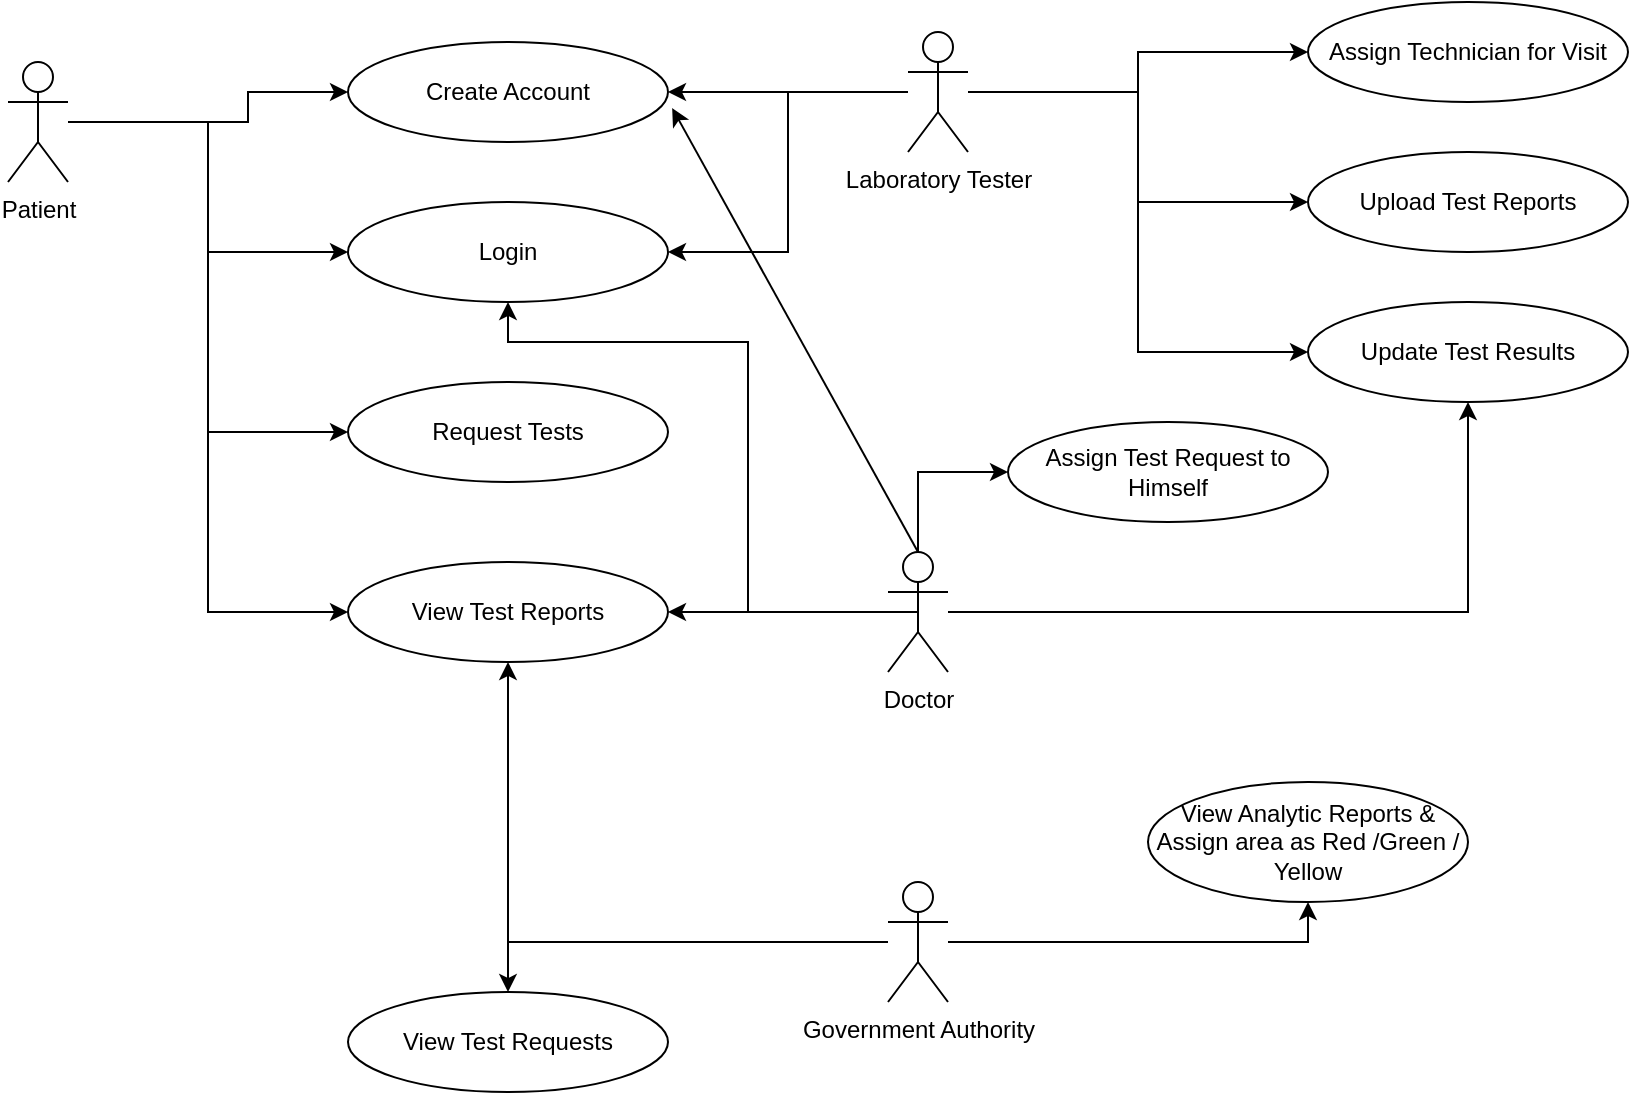 <mxfile version="14.1.9" type="device"><diagram id="IEV4ZJjN91tmofZ-c16Q" name="Page-1"><mxGraphModel dx="1422" dy="762" grid="1" gridSize="10" guides="1" tooltips="1" connect="1" arrows="1" fold="1" page="1" pageScale="1" pageWidth="850" pageHeight="1100" math="0" shadow="0"><root><mxCell id="0"/><mxCell id="1" parent="0"/><mxCell id="JQgVlg9CTQNMXDm2zWDu-20" style="edgeStyle=orthogonalEdgeStyle;rounded=0;orthogonalLoop=1;jettySize=auto;html=1;entryX=0;entryY=0.5;entryDx=0;entryDy=0;" edge="1" parent="1" source="JQgVlg9CTQNMXDm2zWDu-3" target="JQgVlg9CTQNMXDm2zWDu-13"><mxGeometry relative="1" as="geometry"><Array as="points"><mxPoint x="150" y="90"/><mxPoint x="150" y="75"/></Array></mxGeometry></mxCell><mxCell id="JQgVlg9CTQNMXDm2zWDu-22" style="edgeStyle=orthogonalEdgeStyle;rounded=0;orthogonalLoop=1;jettySize=auto;html=1;entryX=0;entryY=0.5;entryDx=0;entryDy=0;" edge="1" parent="1" source="JQgVlg9CTQNMXDm2zWDu-3" target="JQgVlg9CTQNMXDm2zWDu-15"><mxGeometry relative="1" as="geometry"/></mxCell><mxCell id="JQgVlg9CTQNMXDm2zWDu-24" style="edgeStyle=orthogonalEdgeStyle;rounded=0;orthogonalLoop=1;jettySize=auto;html=1;entryX=0;entryY=0.5;entryDx=0;entryDy=0;" edge="1" parent="1" source="JQgVlg9CTQNMXDm2zWDu-3" target="JQgVlg9CTQNMXDm2zWDu-16"><mxGeometry relative="1" as="geometry"/></mxCell><mxCell id="JQgVlg9CTQNMXDm2zWDu-25" style="edgeStyle=orthogonalEdgeStyle;rounded=0;orthogonalLoop=1;jettySize=auto;html=1;entryX=0;entryY=0.5;entryDx=0;entryDy=0;" edge="1" parent="1" source="JQgVlg9CTQNMXDm2zWDu-3" target="JQgVlg9CTQNMXDm2zWDu-18"><mxGeometry relative="1" as="geometry"/></mxCell><mxCell id="JQgVlg9CTQNMXDm2zWDu-3" value="Patient" style="shape=umlActor;verticalLabelPosition=bottom;verticalAlign=top;html=1;outlineConnect=0;" vertex="1" parent="1"><mxGeometry x="30" y="60" width="30" height="60" as="geometry"/></mxCell><mxCell id="JQgVlg9CTQNMXDm2zWDu-28" style="edgeStyle=orthogonalEdgeStyle;rounded=0;orthogonalLoop=1;jettySize=auto;html=1;entryX=1;entryY=0.5;entryDx=0;entryDy=0;" edge="1" parent="1" source="JQgVlg9CTQNMXDm2zWDu-4" target="JQgVlg9CTQNMXDm2zWDu-13"><mxGeometry relative="1" as="geometry"/></mxCell><mxCell id="JQgVlg9CTQNMXDm2zWDu-34" style="edgeStyle=orthogonalEdgeStyle;rounded=0;orthogonalLoop=1;jettySize=auto;html=1;entryX=1;entryY=0.5;entryDx=0;entryDy=0;fontColor=#FF0000;" edge="1" parent="1" source="JQgVlg9CTQNMXDm2zWDu-4" target="JQgVlg9CTQNMXDm2zWDu-15"><mxGeometry relative="1" as="geometry"/></mxCell><mxCell id="JQgVlg9CTQNMXDm2zWDu-35" style="edgeStyle=orthogonalEdgeStyle;rounded=0;orthogonalLoop=1;jettySize=auto;html=1;entryX=0;entryY=0.5;entryDx=0;entryDy=0;fontColor=#FF0000;" edge="1" parent="1" source="JQgVlg9CTQNMXDm2zWDu-4" target="JQgVlg9CTQNMXDm2zWDu-26"><mxGeometry relative="1" as="geometry"/></mxCell><mxCell id="JQgVlg9CTQNMXDm2zWDu-36" style="edgeStyle=orthogonalEdgeStyle;rounded=0;orthogonalLoop=1;jettySize=auto;html=1;entryX=0;entryY=0.5;entryDx=0;entryDy=0;fontColor=#FF0000;" edge="1" parent="1" source="JQgVlg9CTQNMXDm2zWDu-4" target="JQgVlg9CTQNMXDm2zWDu-19"><mxGeometry relative="1" as="geometry"/></mxCell><mxCell id="JQgVlg9CTQNMXDm2zWDu-38" style="edgeStyle=orthogonalEdgeStyle;rounded=0;orthogonalLoop=1;jettySize=auto;html=1;entryX=0;entryY=0.5;entryDx=0;entryDy=0;fontColor=#FF0000;" edge="1" parent="1" source="JQgVlg9CTQNMXDm2zWDu-4" target="JQgVlg9CTQNMXDm2zWDu-37"><mxGeometry relative="1" as="geometry"/></mxCell><mxCell id="JQgVlg9CTQNMXDm2zWDu-4" value="Laboratory Tester" style="shape=umlActor;verticalLabelPosition=bottom;verticalAlign=top;html=1;outlineConnect=0;" vertex="1" parent="1"><mxGeometry x="480" y="45" width="30" height="60" as="geometry"/></mxCell><mxCell id="JQgVlg9CTQNMXDm2zWDu-39" style="edgeStyle=orthogonalEdgeStyle;rounded=0;orthogonalLoop=1;jettySize=auto;html=1;exitX=0.5;exitY=0.5;exitDx=0;exitDy=0;exitPerimeter=0;entryX=1;entryY=0.5;entryDx=0;entryDy=0;fontColor=#FF0000;" edge="1" parent="1" source="JQgVlg9CTQNMXDm2zWDu-5" target="JQgVlg9CTQNMXDm2zWDu-18"><mxGeometry relative="1" as="geometry"/></mxCell><mxCell id="JQgVlg9CTQNMXDm2zWDu-40" style="edgeStyle=orthogonalEdgeStyle;rounded=0;orthogonalLoop=1;jettySize=auto;html=1;entryX=0.5;entryY=1;entryDx=0;entryDy=0;fontColor=#FF0000;" edge="1" parent="1" source="JQgVlg9CTQNMXDm2zWDu-5" target="JQgVlg9CTQNMXDm2zWDu-37"><mxGeometry relative="1" as="geometry"/></mxCell><mxCell id="JQgVlg9CTQNMXDm2zWDu-44" style="edgeStyle=orthogonalEdgeStyle;rounded=0;orthogonalLoop=1;jettySize=auto;html=1;entryX=0.5;entryY=1;entryDx=0;entryDy=0;fontColor=#FF0000;" edge="1" parent="1" source="JQgVlg9CTQNMXDm2zWDu-5" target="JQgVlg9CTQNMXDm2zWDu-15"><mxGeometry relative="1" as="geometry"><Array as="points"><mxPoint x="400" y="335"/><mxPoint x="400" y="200"/><mxPoint x="280" y="200"/></Array></mxGeometry></mxCell><mxCell id="JQgVlg9CTQNMXDm2zWDu-46" style="edgeStyle=orthogonalEdgeStyle;rounded=0;orthogonalLoop=1;jettySize=auto;html=1;entryX=0;entryY=0.5;entryDx=0;entryDy=0;fontColor=#FF0000;" edge="1" parent="1" source="JQgVlg9CTQNMXDm2zWDu-5" target="JQgVlg9CTQNMXDm2zWDu-45"><mxGeometry relative="1" as="geometry"><Array as="points"><mxPoint x="485" y="265"/></Array></mxGeometry></mxCell><mxCell id="JQgVlg9CTQNMXDm2zWDu-5" value="Doctor" style="shape=umlActor;verticalLabelPosition=bottom;verticalAlign=top;html=1;outlineConnect=0;" vertex="1" parent="1"><mxGeometry x="470" y="305" width="30" height="60" as="geometry"/></mxCell><mxCell id="JQgVlg9CTQNMXDm2zWDu-47" style="edgeStyle=orthogonalEdgeStyle;rounded=0;orthogonalLoop=1;jettySize=auto;html=1;entryX=0.5;entryY=1;entryDx=0;entryDy=0;fontColor=#FF0000;" edge="1" parent="1" source="JQgVlg9CTQNMXDm2zWDu-6" target="JQgVlg9CTQNMXDm2zWDu-18"><mxGeometry relative="1" as="geometry"/></mxCell><mxCell id="JQgVlg9CTQNMXDm2zWDu-49" style="edgeStyle=orthogonalEdgeStyle;rounded=0;orthogonalLoop=1;jettySize=auto;html=1;entryX=0.5;entryY=0;entryDx=0;entryDy=0;fontColor=#FF0000;" edge="1" parent="1" source="JQgVlg9CTQNMXDm2zWDu-6" target="JQgVlg9CTQNMXDm2zWDu-48"><mxGeometry relative="1" as="geometry"/></mxCell><mxCell id="JQgVlg9CTQNMXDm2zWDu-51" style="edgeStyle=orthogonalEdgeStyle;rounded=0;orthogonalLoop=1;jettySize=auto;html=1;entryX=0.5;entryY=1;entryDx=0;entryDy=0;fontColor=#FF0000;" edge="1" parent="1" source="JQgVlg9CTQNMXDm2zWDu-6" target="JQgVlg9CTQNMXDm2zWDu-50"><mxGeometry relative="1" as="geometry"/></mxCell><mxCell id="JQgVlg9CTQNMXDm2zWDu-6" value="Government Authority" style="shape=umlActor;verticalLabelPosition=bottom;verticalAlign=top;html=1;outlineConnect=0;" vertex="1" parent="1"><mxGeometry x="470" y="470" width="30" height="60" as="geometry"/></mxCell><mxCell id="JQgVlg9CTQNMXDm2zWDu-13" value="Create Account" style="ellipse;whiteSpace=wrap;html=1;" vertex="1" parent="1"><mxGeometry x="200" y="50" width="160" height="50" as="geometry"/></mxCell><mxCell id="JQgVlg9CTQNMXDm2zWDu-15" value="Login" style="ellipse;whiteSpace=wrap;html=1;" vertex="1" parent="1"><mxGeometry x="200" y="130" width="160" height="50" as="geometry"/></mxCell><mxCell id="JQgVlg9CTQNMXDm2zWDu-16" value="Request Tests" style="ellipse;whiteSpace=wrap;html=1;" vertex="1" parent="1"><mxGeometry x="200" y="220" width="160" height="50" as="geometry"/></mxCell><mxCell id="JQgVlg9CTQNMXDm2zWDu-18" value="View Test Reports" style="ellipse;whiteSpace=wrap;html=1;" vertex="1" parent="1"><mxGeometry x="200" y="310" width="160" height="50" as="geometry"/></mxCell><mxCell id="JQgVlg9CTQNMXDm2zWDu-19" value="Upload Test Reports" style="ellipse;whiteSpace=wrap;html=1;" vertex="1" parent="1"><mxGeometry x="680" y="105" width="160" height="50" as="geometry"/></mxCell><mxCell id="JQgVlg9CTQNMXDm2zWDu-26" value="Assign Technician for Visit" style="ellipse;whiteSpace=wrap;html=1;" vertex="1" parent="1"><mxGeometry x="680" y="30" width="160" height="50" as="geometry"/></mxCell><mxCell id="JQgVlg9CTQNMXDm2zWDu-27" style="edgeStyle=orthogonalEdgeStyle;rounded=0;orthogonalLoop=1;jettySize=auto;html=1;exitX=0.5;exitY=1;exitDx=0;exitDy=0;" edge="1" parent="1" source="JQgVlg9CTQNMXDm2zWDu-26" target="JQgVlg9CTQNMXDm2zWDu-26"><mxGeometry relative="1" as="geometry"/></mxCell><mxCell id="JQgVlg9CTQNMXDm2zWDu-37" value="Update Test Results" style="ellipse;whiteSpace=wrap;html=1;" vertex="1" parent="1"><mxGeometry x="680" y="180" width="160" height="50" as="geometry"/></mxCell><mxCell id="JQgVlg9CTQNMXDm2zWDu-43" value="" style="endArrow=classic;html=1;fontColor=#FF0000;entryX=1.013;entryY=0.66;entryDx=0;entryDy=0;entryPerimeter=0;exitX=0.5;exitY=0;exitDx=0;exitDy=0;exitPerimeter=0;" edge="1" parent="1" source="JQgVlg9CTQNMXDm2zWDu-5" target="JQgVlg9CTQNMXDm2zWDu-13"><mxGeometry width="50" height="50" relative="1" as="geometry"><mxPoint x="560" y="410" as="sourcePoint"/><mxPoint x="610" y="360" as="targetPoint"/></mxGeometry></mxCell><mxCell id="JQgVlg9CTQNMXDm2zWDu-45" value="Assign Test Request to Himself" style="ellipse;whiteSpace=wrap;html=1;" vertex="1" parent="1"><mxGeometry x="530" y="240" width="160" height="50" as="geometry"/></mxCell><mxCell id="JQgVlg9CTQNMXDm2zWDu-48" value="View Test Requests" style="ellipse;whiteSpace=wrap;html=1;" vertex="1" parent="1"><mxGeometry x="200" y="525" width="160" height="50" as="geometry"/></mxCell><mxCell id="JQgVlg9CTQNMXDm2zWDu-50" value="View Analytic Reports &amp;amp; Assign area as Red /Green / Yellow" style="ellipse;whiteSpace=wrap;html=1;" vertex="1" parent="1"><mxGeometry x="600" y="420" width="160" height="60" as="geometry"/></mxCell></root></mxGraphModel></diagram></mxfile>